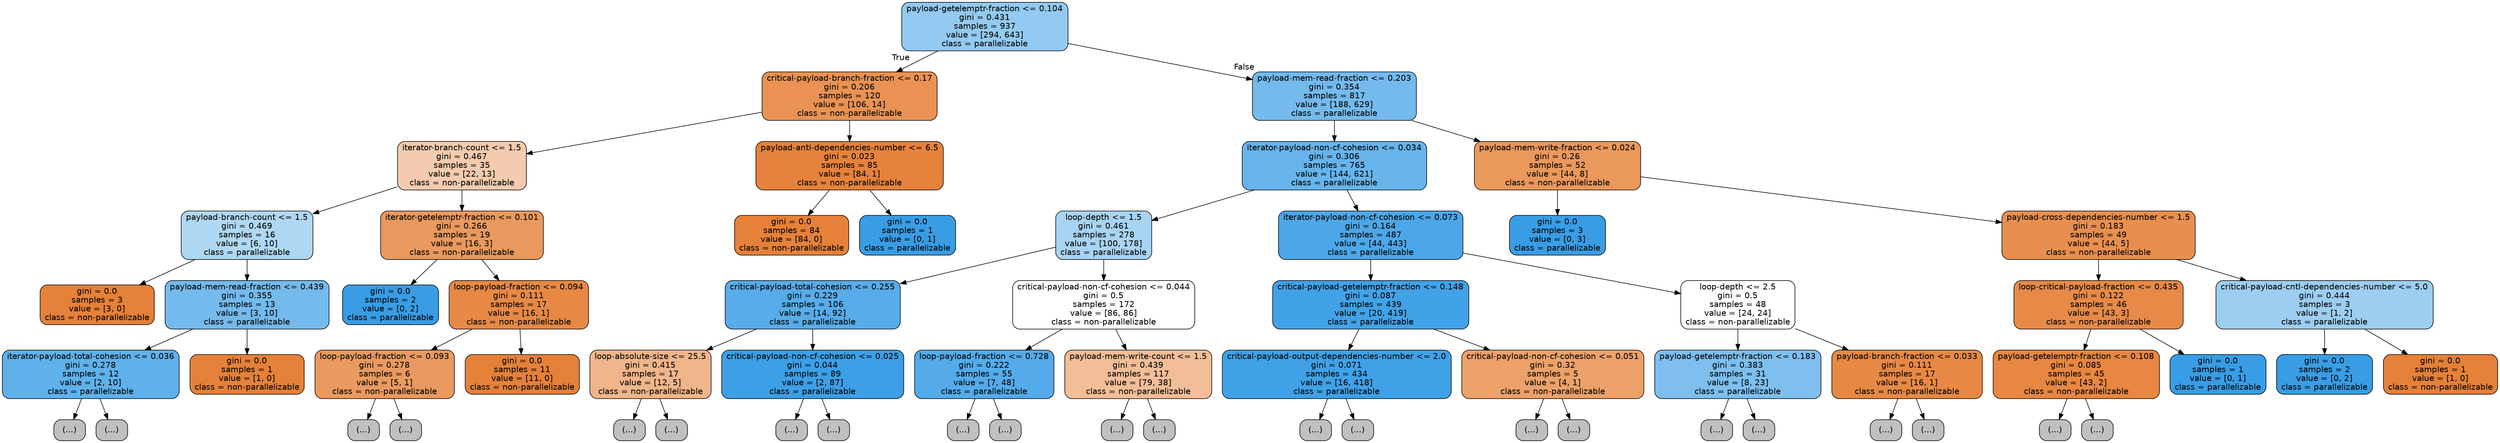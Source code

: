 digraph Tree {
node [shape=box, style="filled, rounded", color="black", fontname=helvetica] ;
edge [fontname=helvetica] ;
0 [label="payload-getelemptr-fraction <= 0.104\ngini = 0.431\nsamples = 937\nvalue = [294, 643]\nclass = parallelizable", fillcolor="#399de58a"] ;
1 [label="critical-payload-branch-fraction <= 0.17\ngini = 0.206\nsamples = 120\nvalue = [106, 14]\nclass = non-parallelizable", fillcolor="#e58139dd"] ;
0 -> 1 [labeldistance=2.5, labelangle=45, headlabel="True"] ;
2 [label="iterator-branch-count <= 1.5\ngini = 0.467\nsamples = 35\nvalue = [22, 13]\nclass = non-parallelizable", fillcolor="#e5813968"] ;
1 -> 2 ;
3 [label="payload-branch-count <= 1.5\ngini = 0.469\nsamples = 16\nvalue = [6, 10]\nclass = parallelizable", fillcolor="#399de566"] ;
2 -> 3 ;
4 [label="gini = 0.0\nsamples = 3\nvalue = [3, 0]\nclass = non-parallelizable", fillcolor="#e58139ff"] ;
3 -> 4 ;
5 [label="payload-mem-read-fraction <= 0.439\ngini = 0.355\nsamples = 13\nvalue = [3, 10]\nclass = parallelizable", fillcolor="#399de5b3"] ;
3 -> 5 ;
6 [label="iterator-payload-total-cohesion <= 0.036\ngini = 0.278\nsamples = 12\nvalue = [2, 10]\nclass = parallelizable", fillcolor="#399de5cc"] ;
5 -> 6 ;
7 [label="(...)", fillcolor="#C0C0C0"] ;
6 -> 7 ;
8 [label="(...)", fillcolor="#C0C0C0"] ;
6 -> 8 ;
11 [label="gini = 0.0\nsamples = 1\nvalue = [1, 0]\nclass = non-parallelizable", fillcolor="#e58139ff"] ;
5 -> 11 ;
12 [label="iterator-getelemptr-fraction <= 0.101\ngini = 0.266\nsamples = 19\nvalue = [16, 3]\nclass = non-parallelizable", fillcolor="#e58139cf"] ;
2 -> 12 ;
13 [label="gini = 0.0\nsamples = 2\nvalue = [0, 2]\nclass = parallelizable", fillcolor="#399de5ff"] ;
12 -> 13 ;
14 [label="loop-payload-fraction <= 0.094\ngini = 0.111\nsamples = 17\nvalue = [16, 1]\nclass = non-parallelizable", fillcolor="#e58139ef"] ;
12 -> 14 ;
15 [label="loop-payload-fraction <= 0.093\ngini = 0.278\nsamples = 6\nvalue = [5, 1]\nclass = non-parallelizable", fillcolor="#e58139cc"] ;
14 -> 15 ;
16 [label="(...)", fillcolor="#C0C0C0"] ;
15 -> 16 ;
17 [label="(...)", fillcolor="#C0C0C0"] ;
15 -> 17 ;
18 [label="gini = 0.0\nsamples = 11\nvalue = [11, 0]\nclass = non-parallelizable", fillcolor="#e58139ff"] ;
14 -> 18 ;
19 [label="payload-anti-dependencies-number <= 6.5\ngini = 0.023\nsamples = 85\nvalue = [84, 1]\nclass = non-parallelizable", fillcolor="#e58139fc"] ;
1 -> 19 ;
20 [label="gini = 0.0\nsamples = 84\nvalue = [84, 0]\nclass = non-parallelizable", fillcolor="#e58139ff"] ;
19 -> 20 ;
21 [label="gini = 0.0\nsamples = 1\nvalue = [0, 1]\nclass = parallelizable", fillcolor="#399de5ff"] ;
19 -> 21 ;
22 [label="payload-mem-read-fraction <= 0.203\ngini = 0.354\nsamples = 817\nvalue = [188, 629]\nclass = parallelizable", fillcolor="#399de5b3"] ;
0 -> 22 [labeldistance=2.5, labelangle=-45, headlabel="False"] ;
23 [label="iterator-payload-non-cf-cohesion <= 0.034\ngini = 0.306\nsamples = 765\nvalue = [144, 621]\nclass = parallelizable", fillcolor="#399de5c4"] ;
22 -> 23 ;
24 [label="loop-depth <= 1.5\ngini = 0.461\nsamples = 278\nvalue = [100, 178]\nclass = parallelizable", fillcolor="#399de570"] ;
23 -> 24 ;
25 [label="critical-payload-total-cohesion <= 0.255\ngini = 0.229\nsamples = 106\nvalue = [14, 92]\nclass = parallelizable", fillcolor="#399de5d8"] ;
24 -> 25 ;
26 [label="loop-absolute-size <= 25.5\ngini = 0.415\nsamples = 17\nvalue = [12, 5]\nclass = non-parallelizable", fillcolor="#e5813995"] ;
25 -> 26 ;
27 [label="(...)", fillcolor="#C0C0C0"] ;
26 -> 27 ;
28 [label="(...)", fillcolor="#C0C0C0"] ;
26 -> 28 ;
31 [label="critical-payload-non-cf-cohesion <= 0.025\ngini = 0.044\nsamples = 89\nvalue = [2, 87]\nclass = parallelizable", fillcolor="#399de5f9"] ;
25 -> 31 ;
32 [label="(...)", fillcolor="#C0C0C0"] ;
31 -> 32 ;
33 [label="(...)", fillcolor="#C0C0C0"] ;
31 -> 33 ;
38 [label="critical-payload-non-cf-cohesion <= 0.044\ngini = 0.5\nsamples = 172\nvalue = [86, 86]\nclass = non-parallelizable", fillcolor="#e5813900"] ;
24 -> 38 ;
39 [label="loop-payload-fraction <= 0.728\ngini = 0.222\nsamples = 55\nvalue = [7, 48]\nclass = parallelizable", fillcolor="#399de5da"] ;
38 -> 39 ;
40 [label="(...)", fillcolor="#C0C0C0"] ;
39 -> 40 ;
41 [label="(...)", fillcolor="#C0C0C0"] ;
39 -> 41 ;
52 [label="payload-mem-write-count <= 1.5\ngini = 0.439\nsamples = 117\nvalue = [79, 38]\nclass = non-parallelizable", fillcolor="#e5813984"] ;
38 -> 52 ;
53 [label="(...)", fillcolor="#C0C0C0"] ;
52 -> 53 ;
68 [label="(...)", fillcolor="#C0C0C0"] ;
52 -> 68 ;
73 [label="iterator-payload-non-cf-cohesion <= 0.073\ngini = 0.164\nsamples = 487\nvalue = [44, 443]\nclass = parallelizable", fillcolor="#399de5e6"] ;
23 -> 73 ;
74 [label="critical-payload-getelemptr-fraction <= 0.148\ngini = 0.087\nsamples = 439\nvalue = [20, 419]\nclass = parallelizable", fillcolor="#399de5f3"] ;
73 -> 74 ;
75 [label="critical-payload-output-dependencies-number <= 2.0\ngini = 0.071\nsamples = 434\nvalue = [16, 418]\nclass = parallelizable", fillcolor="#399de5f5"] ;
74 -> 75 ;
76 [label="(...)", fillcolor="#C0C0C0"] ;
75 -> 76 ;
109 [label="(...)", fillcolor="#C0C0C0"] ;
75 -> 109 ;
110 [label="critical-payload-non-cf-cohesion <= 0.051\ngini = 0.32\nsamples = 5\nvalue = [4, 1]\nclass = non-parallelizable", fillcolor="#e58139bf"] ;
74 -> 110 ;
111 [label="(...)", fillcolor="#C0C0C0"] ;
110 -> 111 ;
112 [label="(...)", fillcolor="#C0C0C0"] ;
110 -> 112 ;
113 [label="loop-depth <= 2.5\ngini = 0.5\nsamples = 48\nvalue = [24, 24]\nclass = non-parallelizable", fillcolor="#e5813900"] ;
73 -> 113 ;
114 [label="payload-getelemptr-fraction <= 0.183\ngini = 0.383\nsamples = 31\nvalue = [8, 23]\nclass = parallelizable", fillcolor="#399de5a6"] ;
113 -> 114 ;
115 [label="(...)", fillcolor="#C0C0C0"] ;
114 -> 115 ;
116 [label="(...)", fillcolor="#C0C0C0"] ;
114 -> 116 ;
123 [label="payload-branch-fraction <= 0.033\ngini = 0.111\nsamples = 17\nvalue = [16, 1]\nclass = non-parallelizable", fillcolor="#e58139ef"] ;
113 -> 123 ;
124 [label="(...)", fillcolor="#C0C0C0"] ;
123 -> 124 ;
125 [label="(...)", fillcolor="#C0C0C0"] ;
123 -> 125 ;
126 [label="payload-mem-write-fraction <= 0.024\ngini = 0.26\nsamples = 52\nvalue = [44, 8]\nclass = non-parallelizable", fillcolor="#e58139d1"] ;
22 -> 126 ;
127 [label="gini = 0.0\nsamples = 3\nvalue = [0, 3]\nclass = parallelizable", fillcolor="#399de5ff"] ;
126 -> 127 ;
128 [label="payload-cross-dependencies-number <= 1.5\ngini = 0.183\nsamples = 49\nvalue = [44, 5]\nclass = non-parallelizable", fillcolor="#e58139e2"] ;
126 -> 128 ;
129 [label="loop-critical-payload-fraction <= 0.435\ngini = 0.122\nsamples = 46\nvalue = [43, 3]\nclass = non-parallelizable", fillcolor="#e58139ed"] ;
128 -> 129 ;
130 [label="payload-getelemptr-fraction <= 0.108\ngini = 0.085\nsamples = 45\nvalue = [43, 2]\nclass = non-parallelizable", fillcolor="#e58139f3"] ;
129 -> 130 ;
131 [label="(...)", fillcolor="#C0C0C0"] ;
130 -> 131 ;
132 [label="(...)", fillcolor="#C0C0C0"] ;
130 -> 132 ;
137 [label="gini = 0.0\nsamples = 1\nvalue = [0, 1]\nclass = parallelizable", fillcolor="#399de5ff"] ;
129 -> 137 ;
138 [label="critical-payload-cntl-dependencies-number <= 5.0\ngini = 0.444\nsamples = 3\nvalue = [1, 2]\nclass = parallelizable", fillcolor="#399de57f"] ;
128 -> 138 ;
139 [label="gini = 0.0\nsamples = 2\nvalue = [0, 2]\nclass = parallelizable", fillcolor="#399de5ff"] ;
138 -> 139 ;
140 [label="gini = 0.0\nsamples = 1\nvalue = [1, 0]\nclass = non-parallelizable", fillcolor="#e58139ff"] ;
138 -> 140 ;
}
